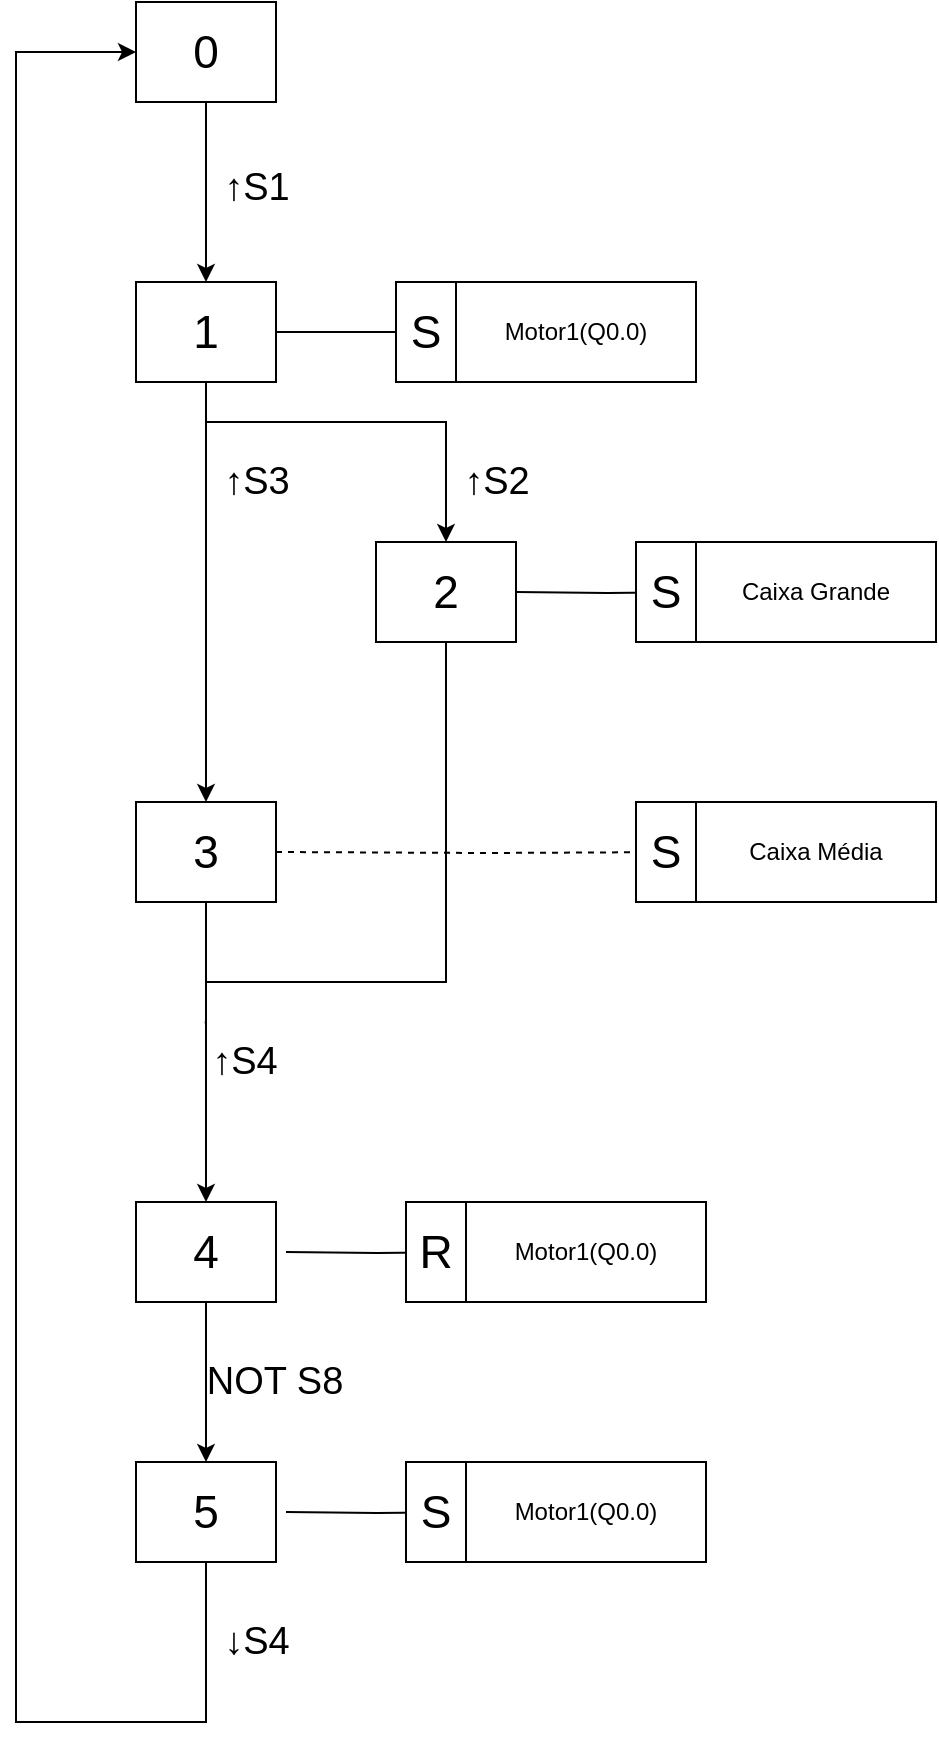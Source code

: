 <mxfile version="22.0.0" type="device">
  <diagram name="Página-1" id="ggkyg9CchhcVD_Qr3DYb">
    <mxGraphModel dx="945" dy="775" grid="1" gridSize="10" guides="1" tooltips="1" connect="1" arrows="1" fold="1" page="1" pageScale="1" pageWidth="827" pageHeight="1169" math="0" shadow="0">
      <root>
        <mxCell id="0" />
        <mxCell id="1" parent="0" />
        <mxCell id="rnyX5kuLXFy3fxwl4x2--3" value="" style="edgeStyle=orthogonalEdgeStyle;rounded=0;orthogonalLoop=1;jettySize=auto;html=1;" parent="1" source="rnyX5kuLXFy3fxwl4x2--1" target="rnyX5kuLXFy3fxwl4x2--2" edge="1">
          <mxGeometry relative="1" as="geometry" />
        </mxCell>
        <mxCell id="rnyX5kuLXFy3fxwl4x2--1" value="&lt;font style=&quot;font-size: 23px;&quot;&gt;0&lt;/font&gt;" style="rounded=0;whiteSpace=wrap;html=1;" parent="1" vertex="1">
          <mxGeometry x="330" y="100" width="70" height="50" as="geometry" />
        </mxCell>
        <mxCell id="rnyX5kuLXFy3fxwl4x2--13" value="" style="edgeStyle=orthogonalEdgeStyle;rounded=0;orthogonalLoop=1;jettySize=auto;html=1;" parent="1" source="rnyX5kuLXFy3fxwl4x2--2" target="rnyX5kuLXFy3fxwl4x2--12" edge="1">
          <mxGeometry relative="1" as="geometry" />
        </mxCell>
        <mxCell id="rnyX5kuLXFy3fxwl4x2--17" value="" style="edgeStyle=orthogonalEdgeStyle;rounded=0;orthogonalLoop=1;jettySize=auto;html=1;" parent="1" source="rnyX5kuLXFy3fxwl4x2--2" target="rnyX5kuLXFy3fxwl4x2--16" edge="1">
          <mxGeometry relative="1" as="geometry" />
        </mxCell>
        <mxCell id="rnyX5kuLXFy3fxwl4x2--20" style="edgeStyle=orthogonalEdgeStyle;rounded=0;orthogonalLoop=1;jettySize=auto;html=1;entryX=0.5;entryY=0;entryDx=0;entryDy=0;" parent="1" target="rnyX5kuLXFy3fxwl4x2--18" edge="1">
          <mxGeometry relative="1" as="geometry">
            <mxPoint x="365" y="300" as="sourcePoint" />
            <Array as="points">
              <mxPoint x="365" y="310" />
              <mxPoint x="485" y="310" />
            </Array>
          </mxGeometry>
        </mxCell>
        <mxCell id="rnyX5kuLXFy3fxwl4x2--2" value="&lt;font style=&quot;font-size: 23px;&quot;&gt;1&lt;/font&gt;" style="rounded=0;whiteSpace=wrap;html=1;" parent="1" vertex="1">
          <mxGeometry x="330" y="240" width="70" height="50" as="geometry" />
        </mxCell>
        <mxCell id="rnyX5kuLXFy3fxwl4x2--6" value="&lt;font style=&quot;font-size: 19px;&quot;&gt;↑S1&lt;/font&gt;" style="text;html=1;align=center;verticalAlign=middle;resizable=0;points=[];autosize=1;strokeColor=none;fillColor=none;" parent="1" vertex="1">
          <mxGeometry x="360" y="173" width="60" height="40" as="geometry" />
        </mxCell>
        <mxCell id="rnyX5kuLXFy3fxwl4x2--11" value="&lt;font style=&quot;font-size: 23px;&quot;&gt;S&lt;/font&gt;" style="rounded=0;whiteSpace=wrap;html=1;" parent="1" vertex="1">
          <mxGeometry x="460" y="240" width="30" height="50" as="geometry" />
        </mxCell>
        <mxCell id="rnyX5kuLXFy3fxwl4x2--12" value="Motor1(Q0.0)" style="rounded=0;whiteSpace=wrap;html=1;" parent="1" vertex="1">
          <mxGeometry x="490" y="240" width="120" height="50" as="geometry" />
        </mxCell>
        <mxCell id="rnyX5kuLXFy3fxwl4x2--44" value="" style="edgeStyle=orthogonalEdgeStyle;rounded=0;orthogonalLoop=1;jettySize=auto;html=1;" parent="1" source="rnyX5kuLXFy3fxwl4x2--16" target="rnyX5kuLXFy3fxwl4x2--43" edge="1">
          <mxGeometry relative="1" as="geometry" />
        </mxCell>
        <mxCell id="rnyX5kuLXFy3fxwl4x2--16" value="&lt;font style=&quot;font-size: 23px;&quot;&gt;3&lt;/font&gt;" style="rounded=0;whiteSpace=wrap;html=1;" parent="1" vertex="1">
          <mxGeometry x="330" y="500" width="70" height="50" as="geometry" />
        </mxCell>
        <mxCell id="rnyX5kuLXFy3fxwl4x2--46" style="edgeStyle=orthogonalEdgeStyle;rounded=0;orthogonalLoop=1;jettySize=auto;html=1;exitX=0.5;exitY=1;exitDx=0;exitDy=0;endArrow=none;endFill=0;entryX=0.18;entryY=0.016;entryDx=0;entryDy=0;entryPerimeter=0;" parent="1" source="rnyX5kuLXFy3fxwl4x2--18" target="rnyX5kuLXFy3fxwl4x2--45" edge="1">
          <mxGeometry relative="1" as="geometry">
            <mxPoint x="360" y="560" as="targetPoint" />
            <Array as="points">
              <mxPoint x="485" y="590" />
              <mxPoint x="365" y="590" />
              <mxPoint x="365" y="609" />
              <mxPoint x="365" y="609" />
            </Array>
          </mxGeometry>
        </mxCell>
        <mxCell id="rnyX5kuLXFy3fxwl4x2--18" value="&lt;font style=&quot;font-size: 23px;&quot;&gt;2&lt;/font&gt;" style="rounded=0;whiteSpace=wrap;html=1;" parent="1" vertex="1">
          <mxGeometry x="450" y="370" width="70" height="50" as="geometry" />
        </mxCell>
        <mxCell id="rnyX5kuLXFy3fxwl4x2--26" value="" style="edgeStyle=orthogonalEdgeStyle;rounded=0;orthogonalLoop=1;jettySize=auto;html=1;" parent="1" target="rnyX5kuLXFy3fxwl4x2--28" edge="1">
          <mxGeometry relative="1" as="geometry">
            <mxPoint x="520" y="395" as="sourcePoint" />
          </mxGeometry>
        </mxCell>
        <mxCell id="rnyX5kuLXFy3fxwl4x2--27" value="&lt;font style=&quot;font-size: 23px;&quot;&gt;S&lt;/font&gt;" style="rounded=0;whiteSpace=wrap;html=1;" parent="1" vertex="1">
          <mxGeometry x="580" y="370" width="30" height="50" as="geometry" />
        </mxCell>
        <mxCell id="rnyX5kuLXFy3fxwl4x2--28" value="Caixa Grande" style="rounded=0;whiteSpace=wrap;html=1;" parent="1" vertex="1">
          <mxGeometry x="610" y="370" width="120" height="50" as="geometry" />
        </mxCell>
        <mxCell id="rnyX5kuLXFy3fxwl4x2--29" value="" style="edgeStyle=orthogonalEdgeStyle;rounded=0;orthogonalLoop=1;jettySize=auto;html=1;dashed=1;" parent="1" target="rnyX5kuLXFy3fxwl4x2--31" edge="1">
          <mxGeometry relative="1" as="geometry">
            <mxPoint x="400" y="525" as="sourcePoint" />
          </mxGeometry>
        </mxCell>
        <mxCell id="rnyX5kuLXFy3fxwl4x2--30" value="&lt;font style=&quot;font-size: 23px;&quot;&gt;S&lt;/font&gt;" style="rounded=0;whiteSpace=wrap;html=1;" parent="1" vertex="1">
          <mxGeometry x="580" y="500" width="30" height="50" as="geometry" />
        </mxCell>
        <mxCell id="rnyX5kuLXFy3fxwl4x2--31" value="Caixa Média" style="rounded=0;whiteSpace=wrap;html=1;" parent="1" vertex="1">
          <mxGeometry x="610" y="500" width="120" height="50" as="geometry" />
        </mxCell>
        <mxCell id="rnyX5kuLXFy3fxwl4x2--35" value="&lt;font style=&quot;font-size: 19px;&quot;&gt;↑S2&lt;/font&gt;" style="text;html=1;align=center;verticalAlign=middle;resizable=0;points=[];autosize=1;strokeColor=none;fillColor=none;" parent="1" vertex="1">
          <mxGeometry x="480" y="320" width="60" height="40" as="geometry" />
        </mxCell>
        <mxCell id="rnyX5kuLXFy3fxwl4x2--36" value="&lt;font style=&quot;font-size: 19px;&quot;&gt;↑S3&lt;br&gt;&lt;/font&gt;" style="text;html=1;align=center;verticalAlign=middle;resizable=0;points=[];autosize=1;strokeColor=none;fillColor=none;" parent="1" vertex="1">
          <mxGeometry x="360" y="320" width="60" height="40" as="geometry" />
        </mxCell>
        <mxCell id="rnyX5kuLXFy3fxwl4x2--49" value="" style="edgeStyle=orthogonalEdgeStyle;rounded=0;orthogonalLoop=1;jettySize=auto;html=1;" parent="1" source="rnyX5kuLXFy3fxwl4x2--43" target="rnyX5kuLXFy3fxwl4x2--48" edge="1">
          <mxGeometry relative="1" as="geometry" />
        </mxCell>
        <mxCell id="rnyX5kuLXFy3fxwl4x2--43" value="&lt;font style=&quot;font-size: 23px;&quot;&gt;4&lt;/font&gt;" style="rounded=0;whiteSpace=wrap;html=1;" parent="1" vertex="1">
          <mxGeometry x="330" y="700" width="70" height="50" as="geometry" />
        </mxCell>
        <mxCell id="rnyX5kuLXFy3fxwl4x2--45" value="&lt;font style=&quot;font-size: 19px;&quot;&gt;↑S4&lt;/font&gt;" style="text;html=1;align=center;verticalAlign=middle;resizable=0;points=[];autosize=1;strokeColor=none;fillColor=none;" parent="1" vertex="1">
          <mxGeometry x="354" y="610" width="60" height="40" as="geometry" />
        </mxCell>
        <mxCell id="rnyX5kuLXFy3fxwl4x2--57" style="edgeStyle=orthogonalEdgeStyle;rounded=0;orthogonalLoop=1;jettySize=auto;html=1;exitX=0.5;exitY=1;exitDx=0;exitDy=0;entryX=0;entryY=0.5;entryDx=0;entryDy=0;" parent="1" source="rnyX5kuLXFy3fxwl4x2--48" target="rnyX5kuLXFy3fxwl4x2--1" edge="1">
          <mxGeometry relative="1" as="geometry">
            <mxPoint x="240" y="120" as="targetPoint" />
            <Array as="points">
              <mxPoint x="365" y="960" />
              <mxPoint x="270" y="960" />
              <mxPoint x="270" y="125" />
            </Array>
          </mxGeometry>
        </mxCell>
        <mxCell id="rnyX5kuLXFy3fxwl4x2--48" value="&lt;font style=&quot;font-size: 23px;&quot;&gt;5&lt;/font&gt;" style="rounded=0;whiteSpace=wrap;html=1;" parent="1" vertex="1">
          <mxGeometry x="330" y="830" width="70" height="50" as="geometry" />
        </mxCell>
        <mxCell id="rnyX5kuLXFy3fxwl4x2--50" value="" style="edgeStyle=orthogonalEdgeStyle;rounded=0;orthogonalLoop=1;jettySize=auto;html=1;" parent="1" target="rnyX5kuLXFy3fxwl4x2--52" edge="1">
          <mxGeometry relative="1" as="geometry">
            <mxPoint x="405" y="725" as="sourcePoint" />
          </mxGeometry>
        </mxCell>
        <mxCell id="rnyX5kuLXFy3fxwl4x2--51" value="&lt;span style=&quot;font-size: 23px;&quot;&gt;R&lt;/span&gt;" style="rounded=0;whiteSpace=wrap;html=1;" parent="1" vertex="1">
          <mxGeometry x="465" y="700" width="30" height="50" as="geometry" />
        </mxCell>
        <mxCell id="rnyX5kuLXFy3fxwl4x2--52" value="Motor1(Q0.0)" style="rounded=0;whiteSpace=wrap;html=1;" parent="1" vertex="1">
          <mxGeometry x="495" y="700" width="120" height="50" as="geometry" />
        </mxCell>
        <mxCell id="rnyX5kuLXFy3fxwl4x2--53" value="" style="edgeStyle=orthogonalEdgeStyle;rounded=0;orthogonalLoop=1;jettySize=auto;html=1;" parent="1" target="rnyX5kuLXFy3fxwl4x2--55" edge="1">
          <mxGeometry relative="1" as="geometry">
            <mxPoint x="405" y="855" as="sourcePoint" />
          </mxGeometry>
        </mxCell>
        <mxCell id="rnyX5kuLXFy3fxwl4x2--54" value="&lt;font style=&quot;font-size: 23px;&quot;&gt;S&lt;/font&gt;" style="rounded=0;whiteSpace=wrap;html=1;" parent="1" vertex="1">
          <mxGeometry x="465" y="830" width="30" height="50" as="geometry" />
        </mxCell>
        <mxCell id="rnyX5kuLXFy3fxwl4x2--55" value="Motor1(Q0.0)" style="rounded=0;whiteSpace=wrap;html=1;" parent="1" vertex="1">
          <mxGeometry x="495" y="830" width="120" height="50" as="geometry" />
        </mxCell>
        <mxCell id="rnyX5kuLXFy3fxwl4x2--56" value="&lt;font style=&quot;font-size: 19px;&quot;&gt;NOT S8&lt;/font&gt;" style="text;html=1;align=center;verticalAlign=middle;resizable=0;points=[];autosize=1;strokeColor=none;fillColor=none;" parent="1" vertex="1">
          <mxGeometry x="354" y="770" width="90" height="40" as="geometry" />
        </mxCell>
        <mxCell id="rnyX5kuLXFy3fxwl4x2--58" value="&lt;font style=&quot;font-size: 19px;&quot;&gt;↓S4&lt;/font&gt;" style="text;html=1;align=center;verticalAlign=middle;resizable=0;points=[];autosize=1;strokeColor=none;fillColor=none;" parent="1" vertex="1">
          <mxGeometry x="360" y="900" width="60" height="40" as="geometry" />
        </mxCell>
      </root>
    </mxGraphModel>
  </diagram>
</mxfile>
